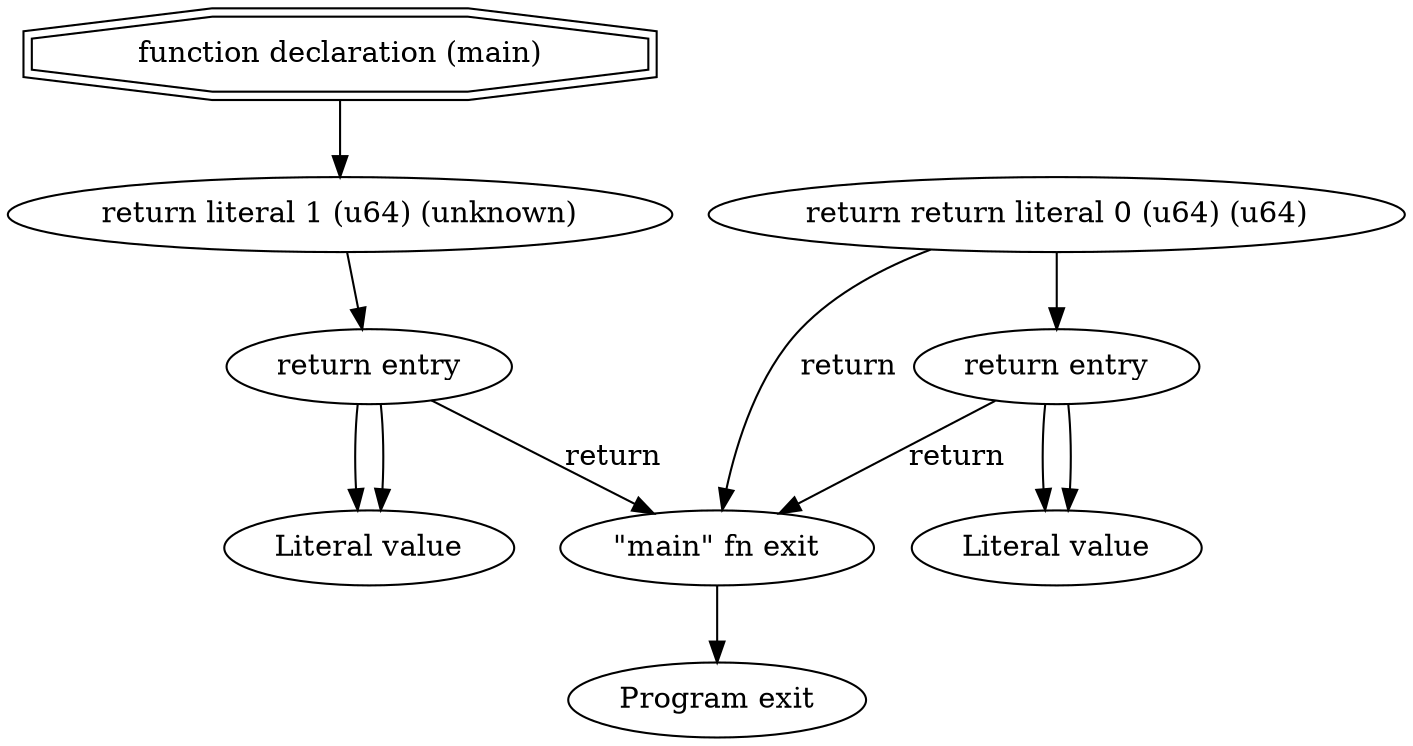 digraph {
    0 [  label = "Program exit" ]
    1 [ shape=doubleoctagon label = "function declaration (main)" ]
    2 [  label = "\"main\" fn exit" ]
    3 [  label = "return literal 1 (u64) (unknown)" ]
    4 [  label = "return entry" ]
    5 [  label = "Literal value" ]
    6 [  label = "return return literal 0 (u64) (u64)" ]
    7 [  label = "return entry" ]
    8 [  label = "Literal value" ]
    1 -> 3 [ label = ""]
    3 -> 4 [ label = ""]
    4 -> 5 [ label = ""]
    4 -> 5 [ label = ""]
    4 -> 2 [ label = "return"]
    6 -> 7 [ label = ""]
    7 -> 8 [ label = ""]
    7 -> 8 [ label = ""]
    7 -> 2 [ label = "return"]
    6 -> 2 [ label = "return"]
    2 -> 0 [ label = ""]
}
